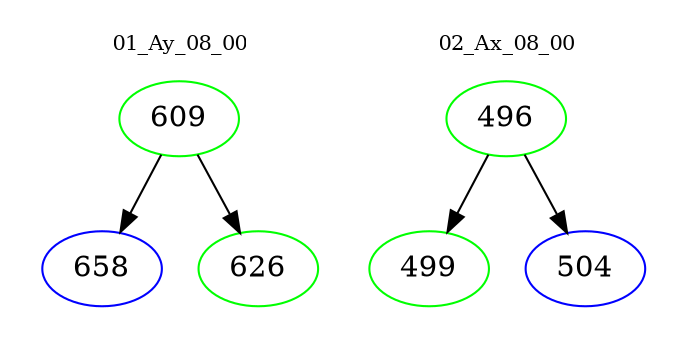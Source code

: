digraph{
subgraph cluster_0 {
color = white
label = "01_Ay_08_00";
fontsize=10;
T0_609 [label="609", color="green"]
T0_609 -> T0_658 [color="black"]
T0_658 [label="658", color="blue"]
T0_609 -> T0_626 [color="black"]
T0_626 [label="626", color="green"]
}
subgraph cluster_1 {
color = white
label = "02_Ax_08_00";
fontsize=10;
T1_496 [label="496", color="green"]
T1_496 -> T1_499 [color="black"]
T1_499 [label="499", color="green"]
T1_496 -> T1_504 [color="black"]
T1_504 [label="504", color="blue"]
}
}
